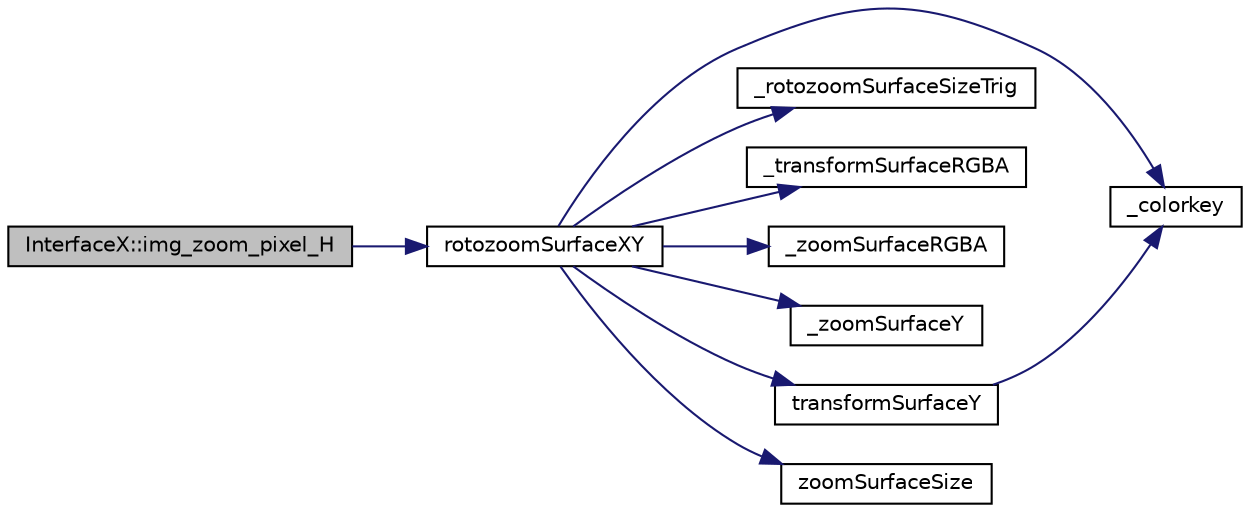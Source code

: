 digraph G
{
  bgcolor="transparent";
  edge [fontname="Helvetica",fontsize="10",labelfontname="Helvetica",labelfontsize="10"];
  node [fontname="Helvetica",fontsize="10",shape=record];
  rankdir=LR;
  Node1 [label="InterfaceX::img_zoom_pixel_H",height=0.2,width=0.4,color="black", fillcolor="grey75", style="filled" fontcolor="black"];
  Node1 -> Node2 [color="midnightblue",fontsize="10",style="solid",fontname="Helvetica"];
  Node2 [label="rotozoomSurfaceXY",height=0.2,width=0.4,color="black",URL="$a00036.html#a454d4234a45eab6ec238a40cc44051d4",tooltip="Rotates and zooms a surface with different horizontal and vertival scaling factors and optional anti-..."];
  Node2 -> Node3 [color="midnightblue",fontsize="10",style="solid",fontname="Helvetica"];
  Node3 [label="_colorkey",height=0.2,width=0.4,color="black",URL="$a00044.html#afe2a2e4dc6cc462c5fc98a2110b8e1ce",tooltip="Returns colorkey info for a surface."];
  Node2 -> Node4 [color="midnightblue",fontsize="10",style="solid",fontname="Helvetica"];
  Node4 [label="_rotozoomSurfaceSizeTrig",height=0.2,width=0.4,color="black",URL="$a00044.html#af48638a298820d4d1dd24a13896963d8",tooltip="Internal target surface sizing function for rotozooms with trig result return."];
  Node2 -> Node5 [color="midnightblue",fontsize="10",style="solid",fontname="Helvetica"];
  Node5 [label="_transformSurfaceRGBA",height=0.2,width=0.4,color="black",URL="$a00044.html#aae634e7b5e6ec1622fec361ecbd0d1b7",tooltip="Internal 32 bit rotozoomer with optional anti-aliasing."];
  Node2 -> Node6 [color="midnightblue",fontsize="10",style="solid",fontname="Helvetica"];
  Node6 [label="_zoomSurfaceRGBA",height=0.2,width=0.4,color="black",URL="$a00044.html#a9898b12bb565c4075c2da4db4891fd81",tooltip="Internal 32 bit Zoomer with optional anti-aliasing by bilinear interpolation."];
  Node2 -> Node7 [color="midnightblue",fontsize="10",style="solid",fontname="Helvetica"];
  Node7 [label="_zoomSurfaceY",height=0.2,width=0.4,color="black",URL="$a00044.html#acfeb5a322cbb575f105f1762d9d21c29",tooltip="Internal 8 bit Zoomer without smoothing."];
  Node2 -> Node8 [color="midnightblue",fontsize="10",style="solid",fontname="Helvetica"];
  Node8 [label="transformSurfaceY",height=0.2,width=0.4,color="black",URL="$a00044.html#a126e3b96b22cc18e78e33cc1f8eb6c3c",tooltip="Rotates and zooms 8 bit palette/Y &#39;src&#39; surface to &#39;dst&#39; surface without smoothing."];
  Node8 -> Node3 [color="midnightblue",fontsize="10",style="solid",fontname="Helvetica"];
  Node2 -> Node9 [color="midnightblue",fontsize="10",style="solid",fontname="Helvetica"];
  Node9 [label="zoomSurfaceSize",height=0.2,width=0.4,color="black",URL="$a00036.html#a7927e415d87ea7856794cd4cc77e0a25",tooltip="Calculates the size of the target surface for a zoomSurface() call."];
}
